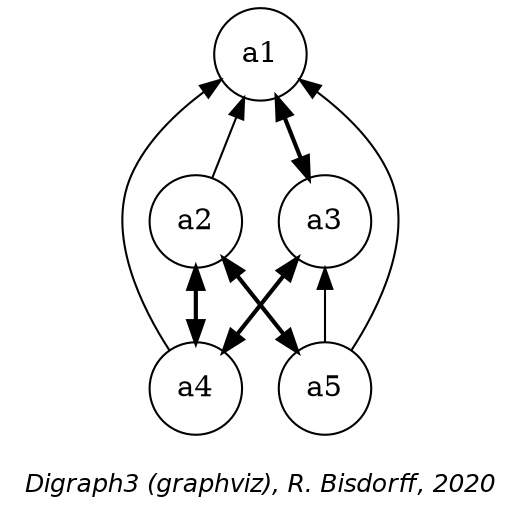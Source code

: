 digraph G {
graph [ fontname = "Helvetica-Oblique",
 fontsize = 12,
 label = "\nDigraph3 (graphviz), R. Bisdorff, 2020", size="7,7"];
n1 [shape = "circle", label = "a1"];
n2 [shape = "circle", label = "a2"];
n3 [shape = "circle", label = "a3"];
n4 [shape = "circle", label = "a4"];
n5 [shape = "circle", label = "a5"];
n1-> n2 [dir=back, color=black] ;
n1-> n3 [dir=both,style="setlinewidth(2)",color=black, arrowhead=normal, arrowtail=normal] ;
n1-> n4 [dir=back, color=black] ;
n1-> n5 [dir=back, color=black] ;
n2-> n4 [dir=both,style="setlinewidth(2)",color=black, arrowhead=normal, arrowtail=normal] ;
n2-> n5 [dir=both,style="setlinewidth(2)",color=black, arrowhead=normal, arrowtail=normal] ;
n3-> n4 [dir=both,style="setlinewidth(2)",color=black, arrowhead=normal, arrowtail=normal] ;
n3-> n5 [dir=back, color=black] ;
}
